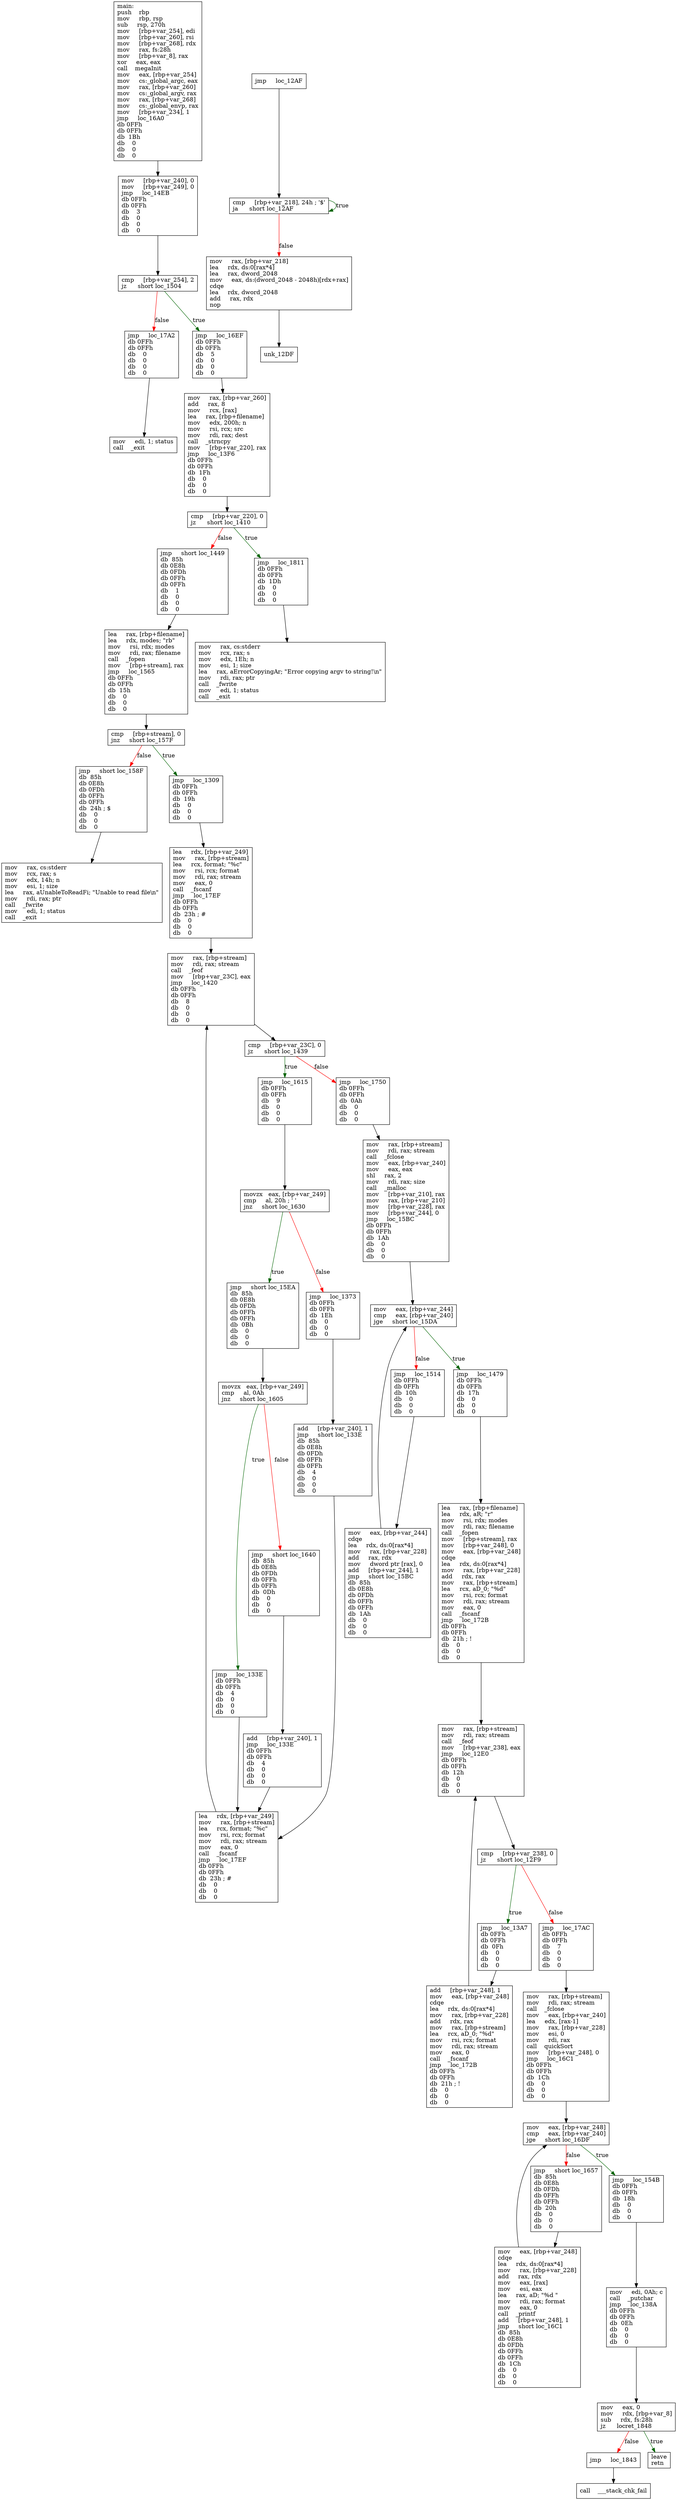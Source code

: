 digraph "main" {
	graph [
	];
	node [
		shape = "box"
	];
	edge [
	];
	"0" [
		label = "main:\lpush    rbp\lmov     rbp, rsp\lsub     rsp, 270h\lmov     [rbp+var_254], edi\lmov     [rbp+var_260], rsi\lmov     [rbp+var_268], rdx\lmov     rax, fs:28h\lmov     [rbp+var_8], rax\lxor     eax, eax\lcall    megaInit\lmov     eax, [rbp+var_254]\lmov     cs:_global_argc, eax\lmov     rax, [rbp+var_260]\lmov     cs:_global_argv, rax\lmov     rax, [rbp+var_268]\lmov     cs:_global_envp, rax\lmov     [rbp+var_234], 1\ljmp     loc_16A0\ldb 0FFh\ldb 0FFh\ldb  1Bh\ldb    0\ldb    0\ldb    0\l"
	];
	"1" [
		label = "cmp     [rbp+var_218], 24h ; '$'\lja      short loc_12AF\l"
	];
	"2" [
		label = "mov     rax, [rbp+var_218]\llea     rdx, ds:0[rax*4]\llea     rax, dword_2048\lmov     eax, ds:(dword_2048 - 2048h)[rdx+rax]\lcdqe\llea     rdx, dword_2048\ladd     rax, rdx\lnop\l"
	];
	"3" [
		label = "cmp     [rbp+var_238], 0\ljz      short loc_12F9\l"
	];
	"4" [
		label = "jmp     loc_17AC\ldb 0FFh\ldb 0FFh\ldb    7\ldb    0\ldb    0\ldb    0\l"
	];
	"5" [
		label = "jmp     loc_13A7\ldb 0FFh\ldb 0FFh\ldb  0Fh\ldb    0\ldb    0\ldb    0\l"
	];
	"6" [
		label = "lea     rdx, [rbp+var_249]\lmov     rax, [rbp+stream]\llea     rcx, format; \"%c\"\lmov     rsi, rcx; format\lmov     rdi, rax; stream\lmov     eax, 0\lcall    _fscanf\ljmp     loc_17EF\ldb 0FFh\ldb 0FFh\ldb  23h ; #\ldb    0\ldb    0\ldb    0\l"
	];
	"7" [
		label = "lea     rdx, [rbp+var_249]\lmov     rax, [rbp+stream]\llea     rcx, format; \"%c\"\lmov     rsi, rcx; format\lmov     rdi, rax; stream\lmov     eax, 0\lcall    _fscanf\ljmp     loc_17EF\ldb 0FFh\ldb 0FFh\ldb  23h ; #\ldb    0\ldb    0\ldb    0\l"
	];
	"8" [
		label = "add     [rbp+var_240], 1\ljmp     short loc_133E\ldb  85h\ldb 0E8h\ldb 0FDh\ldb 0FFh\ldb 0FFh\ldb    4\ldb    0\ldb    0\ldb    0\l"
	];
	"9" [
		label = "mov     eax, 0\lmov     rdx, [rbp+var_8]\lsub     rdx, fs:28h\ljz      locret_1848\l"
	];
	"10" [
		label = "jmp     loc_1843\l"
	];
	"11" [
		label = "add     [rbp+var_248], 1\lmov     eax, [rbp+var_248]\lcdqe\llea     rdx, ds:0[rax*4]\lmov     rax, [rbp+var_228]\ladd     rdx, rax\lmov     rax, [rbp+stream]\llea     rcx, aD_0; \"%d\"\lmov     rsi, rcx; format\lmov     rdi, rax; stream\lmov     eax, 0\lcall    _fscanf\ljmp     loc_172B\ldb 0FFh\ldb 0FFh\ldb  21h ; !\ldb    0\ldb    0\ldb    0\l"
	];
	"12" [
		label = "cmp     [rbp+var_220], 0\ljz      short loc_1410\l"
	];
	"13" [
		label = "jmp     short loc_1449\ldb  85h\ldb 0E8h\ldb 0FDh\ldb 0FFh\ldb 0FFh\ldb    1\ldb    0\ldb    0\ldb    0\l"
	];
	"14" [
		label = "jmp     loc_1811\ldb 0FFh\ldb 0FFh\ldb  1Dh\ldb    0\ldb    0\ldb    0\l"
	];
	"15" [
		label = "cmp     [rbp+var_23C], 0\ljz      short loc_1439\l"
	];
	"16" [
		label = "jmp     loc_1750\ldb 0FFh\ldb 0FFh\ldb  0Ah\ldb    0\ldb    0\ldb    0\l"
	];
	"17" [
		label = "jmp     loc_1615\ldb 0FFh\ldb 0FFh\ldb    9\ldb    0\ldb    0\ldb    0\l"
	];
	"18" [
		label = "lea     rax, [rbp+filename]\llea     rdx, modes; \"rb\"\lmov     rsi, rdx; modes\lmov     rdi, rax; filename\lcall    _fopen\lmov     [rbp+stream], rax\ljmp     loc_1565\ldb 0FFh\ldb 0FFh\ldb  15h\ldb    0\ldb    0\ldb    0\l"
	];
	"19" [
		label = "lea     rax, [rbp+filename]\llea     rdx, aR; \"r\"\lmov     rsi, rdx; modes\lmov     rdi, rax; filename\lcall    _fopen\lmov     [rbp+stream], rax\lmov     [rbp+var_248], 0\lmov     eax, [rbp+var_248]\lcdqe\llea     rdx, ds:0[rax*4]\lmov     rax, [rbp+var_228]\ladd     rdx, rax\lmov     rax, [rbp+stream]\llea     rcx, aD_0; \"%d\"\lmov     rsi, rcx; format\lmov     rdi, rax; stream\lmov     eax, 0\lcall    _fscanf\ljmp     loc_172B\ldb 0FFh\ldb 0FFh\ldb  21h ; !\ldb    0\ldb    0\ldb    0\l"
	];
	"20" [
		label = "cmp     [rbp+var_254], 2\ljz      short loc_1504\l"
	];
	"21" [
		label = "jmp     loc_17A2\ldb 0FFh\ldb 0FFh\ldb    0\ldb    0\ldb    0\ldb    0\l"
	];
	"22" [
		label = "jmp     loc_16EF\ldb 0FFh\ldb 0FFh\ldb    5\ldb    0\ldb    0\ldb    0\l"
	];
	"23" [
		label = "mov     eax, [rbp+var_244]\lcdqe\llea     rdx, ds:0[rax*4]\lmov     rax, [rbp+var_228]\ladd     rax, rdx\lmov     dword ptr [rax], 0\ladd     [rbp+var_244], 1\ljmp     short loc_15BC\ldb  85h\ldb 0E8h\ldb 0FDh\ldb 0FFh\ldb 0FFh\ldb  1Ah\ldb    0\ldb    0\ldb    0\l"
	];
	"24" [
		label = "mov     edi, 0Ah; c\lcall    _putchar\ljmp     loc_138A\ldb 0FFh\ldb 0FFh\ldb  0Eh\ldb    0\ldb    0\ldb    0\l"
	];
	"25" [
		label = "cmp     [rbp+stream], 0\ljnz     short loc_157F\l"
	];
	"26" [
		label = "jmp     short loc_158F\ldb  85h\ldb 0E8h\ldb 0FDh\ldb 0FFh\ldb 0FFh\ldb  24h ; $\ldb    0\ldb    0\ldb    0\l"
	];
	"27" [
		label = "jmp     loc_1309\ldb 0FFh\ldb 0FFh\ldb  19h\ldb    0\ldb    0\ldb    0\l"
	];
	"28" [
		label = "mov     rax, cs:stderr\lmov     rcx, rax; s\lmov     edx, 14h; n\lmov     esi, 1; size\llea     rax, aUnableToReadFi; \"Unable to read file\\n\"\lmov     rdi, rax; ptr\lcall    _fwrite\lmov     edi, 1; status\lcall    _exit\l"
	];
	"29" [
		label = "mov     eax, [rbp+var_244]\lcmp     eax, [rbp+var_240]\ljge     short loc_15DA\l"
	];
	"30" [
		label = "jmp     loc_1514\ldb 0FFh\ldb 0FFh\ldb  10h\ldb    0\ldb    0\ldb    0\l"
	];
	"31" [
		label = "jmp     loc_1479\ldb 0FFh\ldb 0FFh\ldb  17h\ldb    0\ldb    0\ldb    0\l"
	];
	"32" [
		label = "movzx   eax, [rbp+var_249]\lcmp     al, 0Ah\ljnz     short loc_1605\l"
	];
	"33" [
		label = "jmp     short loc_1640\ldb  85h\ldb 0E8h\ldb 0FDh\ldb 0FFh\ldb 0FFh\ldb  0Dh\ldb    0\ldb    0\ldb    0\l"
	];
	"34" [
		label = "jmp     loc_133E\ldb 0FFh\ldb 0FFh\ldb    4\ldb    0\ldb    0\ldb    0\l"
	];
	"35" [
		label = "movzx   eax, [rbp+var_249]\lcmp     al, 20h ; ' '\ljnz     short loc_1630\l"
	];
	"36" [
		label = "jmp     loc_1373\ldb 0FFh\ldb 0FFh\ldb  1Eh\ldb    0\ldb    0\ldb    0\l"
	];
	"37" [
		label = "jmp     short loc_15EA\ldb  85h\ldb 0E8h\ldb 0FDh\ldb 0FFh\ldb 0FFh\ldb  0Bh\ldb    0\ldb    0\ldb    0\l"
	];
	"38" [
		label = "add     [rbp+var_240], 1\ljmp     loc_133E\ldb 0FFh\ldb 0FFh\ldb    4\ldb    0\ldb    0\ldb    0\l"
	];
	"39" [
		label = "mov     eax, [rbp+var_248]\lcdqe\llea     rdx, ds:0[rax*4]\lmov     rax, [rbp+var_228]\ladd     rax, rdx\lmov     eax, [rax]\lmov     esi, eax\llea     rax, aD; \"%d \"\lmov     rdi, rax; format\lmov     eax, 0\lcall    _printf\ladd     [rbp+var_248], 1\ljmp     short loc_16C1\ldb  85h\ldb 0E8h\ldb 0FDh\ldb 0FFh\ldb 0FFh\ldb  1Ch\ldb    0\ldb    0\ldb    0\l"
	];
	"40" [
		label = "mov     [rbp+var_240], 0\lmov     [rbp+var_249], 0\ljmp     loc_14EB\ldb 0FFh\ldb 0FFh\ldb    3\ldb    0\ldb    0\ldb    0\l"
	];
	"41" [
		label = "mov     eax, [rbp+var_248]\lcmp     eax, [rbp+var_240]\ljge     short loc_16DF\l"
	];
	"42" [
		label = "jmp     short loc_1657\ldb  85h\ldb 0E8h\ldb 0FDh\ldb 0FFh\ldb 0FFh\ldb  20h\ldb    0\ldb    0\ldb    0\l"
	];
	"43" [
		label = "jmp     loc_154B\ldb 0FFh\ldb 0FFh\ldb  18h\ldb    0\ldb    0\ldb    0\l"
	];
	"44" [
		label = "mov     rax, [rbp+var_260]\ladd     rax, 8\lmov     rcx, [rax]\llea     rax, [rbp+filename]\lmov     edx, 200h; n\lmov     rsi, rcx; src\lmov     rdi, rax; dest\lcall    _strncpy\lmov     [rbp+var_220], rax\ljmp     loc_13F6\ldb 0FFh\ldb 0FFh\ldb  1Fh\ldb    0\ldb    0\ldb    0\l"
	];
	"45" [
		label = "mov     rax, [rbp+stream]\lmov     rdi, rax; stream\lcall    _feof\lmov     [rbp+var_238], eax\ljmp     loc_12E0\ldb 0FFh\ldb 0FFh\ldb  12h\ldb    0\ldb    0\ldb    0\l"
	];
	"46" [
		label = "mov     rax, [rbp+stream]\lmov     rdi, rax; stream\lcall    _fclose\lmov     eax, [rbp+var_240]\lmov     eax, eax\lshl     rax, 2\lmov     rdi, rax; size\lcall    _malloc\lmov     [rbp+var_210], rax\lmov     rax, [rbp+var_210]\lmov     [rbp+var_228], rax\lmov     [rbp+var_244], 0\ljmp     loc_15BC\ldb 0FFh\ldb 0FFh\ldb  1Ah\ldb    0\ldb    0\ldb    0\l"
	];
	"47" [
		label = "mov     edi, 1; status\lcall    _exit\l"
	];
	"48" [
		label = "mov     rax, [rbp+stream]\lmov     rdi, rax; stream\lcall    _fclose\lmov     eax, [rbp+var_240]\llea     edx, [rax-1]\lmov     rax, [rbp+var_228]\lmov     esi, 0\lmov     rdi, rax\lcall    quickSort\lmov     [rbp+var_248], 0\ljmp     loc_16C1\ldb 0FFh\ldb 0FFh\ldb  1Ch\ldb    0\ldb    0\ldb    0\l"
	];
	"49" [
		label = "mov     rax, [rbp+stream]\lmov     rdi, rax; stream\lcall    _feof\lmov     [rbp+var_23C], eax\ljmp     loc_1420\ldb 0FFh\ldb 0FFh\ldb    8\ldb    0\ldb    0\ldb    0\l"
	];
	"50" [
		label = "mov     rax, cs:stderr\lmov     rcx, rax; s\lmov     edx, 1Eh; n\lmov     esi, 1; size\llea     rax, aErrorCopyingAr; \"Error copying argv to string!\\n\"\lmov     rdi, rax; ptr\lcall    _fwrite\lmov     edi, 1; status\lcall    _exit\l"
	];
	"51" [
		label = "jmp     loc_12AF\l"
	];
	"52" [
		label = "call    ___stack_chk_fail\l"
	];
	"53" [
		label = "leave\lretn\l"
	];
	"54" [
		label = "unk_12DF\l"
	];
// node 0
	"0" -> "40" [ ];
// node 1
	"1" -> "2" [ label = "false", color = red ];
	"1" -> "1" [ label = "true", color = darkgreen ];
// node 2
	"2" -> "54" [ ];
// node 3
	"3" -> "4" [ label = "false", color = red ];
	"3" -> "5" [ label = "true", color = darkgreen ];
// node 4
	"4" -> "48" [ ];
// node 5
	"5" -> "11" [ ];
// node 6
	"6" -> "49" [ ];
// node 7
	"7" -> "49" [ ];
// node 8
	"8" -> "7" [ ];
// node 9
	"9" -> "10" [ label = "false", color = red ];
	"9" -> "53" [ label = "true", color = darkgreen ];
// node 10
	"10" -> "52" [ ];
// node 11
	"11" -> "45" [ ];
// node 12
	"12" -> "13" [ label = "false", color = red ];
	"12" -> "14" [ label = "true", color = darkgreen ];
// node 13
	"13" -> "18" [ ];
// node 14
	"14" -> "50" [ ];
// node 15
	"15" -> "16" [ label = "false", color = red ];
	"15" -> "17" [ label = "true", color = darkgreen ];
// node 16
	"16" -> "46" [ ];
// node 17
	"17" -> "35" [ ];
// node 18
	"18" -> "25" [ ];
// node 19
	"19" -> "45" [ ];
// node 20
	"20" -> "21" [ label = "false", color = red ];
	"20" -> "22" [ label = "true", color = darkgreen ];
// node 21
	"21" -> "47" [ ];
// node 22
	"22" -> "44" [ ];
// node 23
	"23" -> "29" [ ];
// node 24
	"24" -> "9" [ ];
// node 25
	"25" -> "26" [ label = "false", color = red ];
	"25" -> "27" [ label = "true", color = darkgreen ];
// node 26
	"26" -> "28" [ ];
// node 27
	"27" -> "6" [ ];
// node 28
// node 29
	"29" -> "30" [ label = "false", color = red ];
	"29" -> "31" [ label = "true", color = darkgreen ];
// node 30
	"30" -> "23" [ ];
// node 31
	"31" -> "19" [ ];
// node 32
	"32" -> "33" [ label = "false", color = red ];
	"32" -> "34" [ label = "true", color = darkgreen ];
// node 33
	"33" -> "38" [ ];
// node 34
	"34" -> "7" [ ];
// node 35
	"35" -> "36" [ label = "false", color = red ];
	"35" -> "37" [ label = "true", color = darkgreen ];
// node 36
	"36" -> "8" [ ];
// node 37
	"37" -> "32" [ ];
// node 38
	"38" -> "7" [ ];
// node 39
	"39" -> "41" [ ];
// node 40
	"40" -> "20" [ ];
// node 41
	"41" -> "42" [ label = "false", color = red ];
	"41" -> "43" [ label = "true", color = darkgreen ];
// node 42
	"42" -> "39" [ ];
// node 43
	"43" -> "24" [ ];
// node 44
	"44" -> "12" [ ];
// node 45
	"45" -> "3" [ ];
// node 46
	"46" -> "29" [ ];
// node 47
// node 48
	"48" -> "41" [ ];
// node 49
	"49" -> "15" [ ];
// node 50
// node 51
	"51" -> "1" [ ];
// node 52
// node 53
// node 54
}
